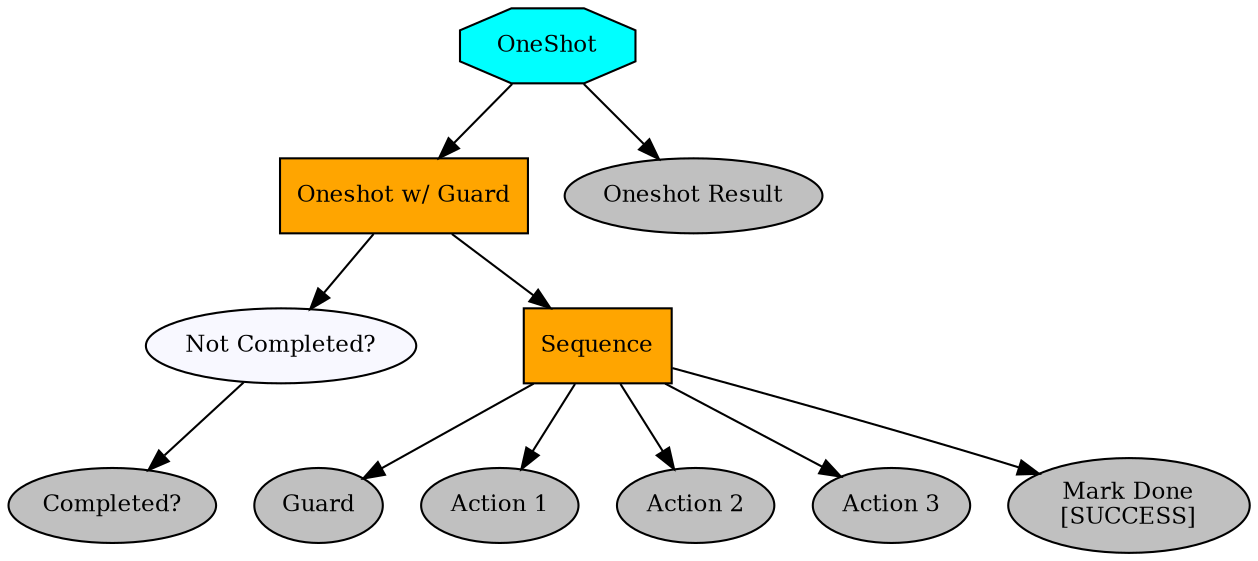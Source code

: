 digraph oneshot {
graph [fontname="times-roman"];
node [fontname="times-roman"];
edge [fontname="times-roman"];
OneShot [fillcolor=cyan, fontcolor=black, fontsize=11, shape=octagon, style=filled];
"Oneshot w/ Guard" [fillcolor=orange, fontcolor=black, fontsize=11, shape=box, style=filled];
OneShot -> "Oneshot w/ Guard";
"Not Completed?" [fillcolor=ghostwhite, fontcolor=black, fontsize=11, shape=ellipse, style=filled];
"Oneshot w/ Guard" -> "Not Completed?";
"Completed?" [fillcolor=gray, fontcolor=black, fontsize=11, shape=ellipse, style=filled];
"Not Completed?" -> "Completed?";
Sequence [fillcolor=orange, fontcolor=black, fontsize=11, shape=box, style=filled];
"Oneshot w/ Guard" -> Sequence;
Guard [fillcolor=gray, fontcolor=black, fontsize=11, shape=ellipse, style=filled];
Sequence -> Guard;
"Action 1" [fillcolor=gray, fontcolor=black, fontsize=11, shape=ellipse, style=filled];
Sequence -> "Action 1";
"Action 2" [fillcolor=gray, fontcolor=black, fontsize=11, shape=ellipse, style=filled];
Sequence -> "Action 2";
"Action 3" [fillcolor=gray, fontcolor=black, fontsize=11, shape=ellipse, style=filled];
Sequence -> "Action 3";
"Mark Done\n[SUCCESS]" [fillcolor=gray, fontcolor=black, fontsize=11, shape=ellipse, style=filled];
Sequence -> "Mark Done\n[SUCCESS]";
"Oneshot Result" [fillcolor=gray, fontcolor=black, fontsize=11, shape=ellipse, style=filled];
OneShot -> "Oneshot Result";
}

